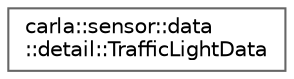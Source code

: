 digraph "类继承关系图"
{
 // INTERACTIVE_SVG=YES
 // LATEX_PDF_SIZE
  bgcolor="transparent";
  edge [fontname=Helvetica,fontsize=10,labelfontname=Helvetica,labelfontsize=10];
  node [fontname=Helvetica,fontsize=10,shape=box,height=0.2,width=0.4];
  rankdir="LR";
  Node0 [id="Node000000",label="carla::sensor::data\l::detail::TrafficLightData",height=0.2,width=0.4,color="grey40", fillcolor="white", style="filled",URL="$d0/d6d/structcarla_1_1sensor_1_1data_1_1detail_1_1TrafficLightData.html",tooltip=" "];
}
